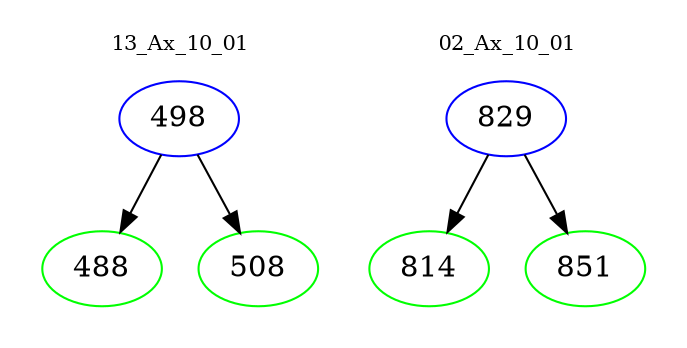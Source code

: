 digraph{
subgraph cluster_0 {
color = white
label = "13_Ax_10_01";
fontsize=10;
T0_498 [label="498", color="blue"]
T0_498 -> T0_488 [color="black"]
T0_488 [label="488", color="green"]
T0_498 -> T0_508 [color="black"]
T0_508 [label="508", color="green"]
}
subgraph cluster_1 {
color = white
label = "02_Ax_10_01";
fontsize=10;
T1_829 [label="829", color="blue"]
T1_829 -> T1_814 [color="black"]
T1_814 [label="814", color="green"]
T1_829 -> T1_851 [color="black"]
T1_851 [label="851", color="green"]
}
}
